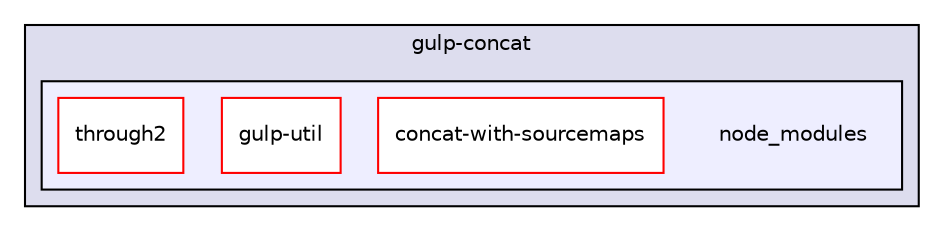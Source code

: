 digraph "gulp-src/node_modules/gulp-concat/node_modules" {
  compound=true
  node [ fontsize="10", fontname="Helvetica"];
  edge [ labelfontsize="10", labelfontname="Helvetica"];
  subgraph clusterdir_2412e90d87beea358ca5991fe8e0de8c {
    graph [ bgcolor="#ddddee", pencolor="black", label="gulp-concat" fontname="Helvetica", fontsize="10", URL="dir_2412e90d87beea358ca5991fe8e0de8c.html"]
  subgraph clusterdir_beda1d6fa6680720d0afbfd6cbb22655 {
    graph [ bgcolor="#eeeeff", pencolor="black", label="" URL="dir_beda1d6fa6680720d0afbfd6cbb22655.html"];
    dir_beda1d6fa6680720d0afbfd6cbb22655 [shape=plaintext label="node_modules"];
    dir_080838d5d3082cb9181d8f0b28b769ec [shape=box label="concat-with-sourcemaps" color="red" fillcolor="white" style="filled" URL="dir_080838d5d3082cb9181d8f0b28b769ec.html"];
    dir_3843e69eebc301fcdc488f6099fe4ca5 [shape=box label="gulp-util" color="red" fillcolor="white" style="filled" URL="dir_3843e69eebc301fcdc488f6099fe4ca5.html"];
    dir_6954398c79aa0b319c92c155866b70d4 [shape=box label="through2" color="red" fillcolor="white" style="filled" URL="dir_6954398c79aa0b319c92c155866b70d4.html"];
  }
  }
}
